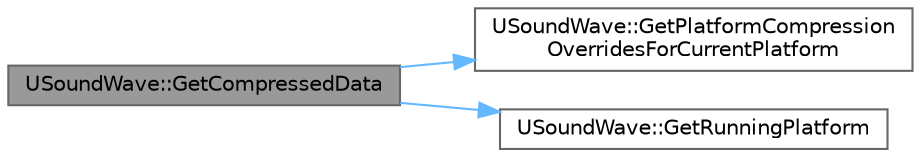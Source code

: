 digraph "USoundWave::GetCompressedData"
{
 // INTERACTIVE_SVG=YES
 // LATEX_PDF_SIZE
  bgcolor="transparent";
  edge [fontname=Helvetica,fontsize=10,labelfontname=Helvetica,labelfontsize=10];
  node [fontname=Helvetica,fontsize=10,shape=box,height=0.2,width=0.4];
  rankdir="LR";
  Node1 [id="Node000001",label="USoundWave::GetCompressedData",height=0.2,width=0.4,color="gray40", fillcolor="grey60", style="filled", fontcolor="black",tooltip="Gets the compressed data from derived data cache for the specified platform Warning,..."];
  Node1 -> Node2 [id="edge1_Node000001_Node000002",color="steelblue1",style="solid",tooltip=" "];
  Node2 [id="Node000002",label="USoundWave::GetPlatformCompression\lOverridesForCurrentPlatform",height=0.2,width=0.4,color="grey40", fillcolor="white", style="filled",URL="$d9/db4/classUSoundWave.html#aca432671a10776f1a1374fd9329f51a9",tooltip="Return the platform compression overrides set for the current platform."];
  Node1 -> Node3 [id="edge2_Node000001_Node000003",color="steelblue1",style="solid",tooltip=" "];
  Node3 [id="Node000003",label="USoundWave::GetRunningPlatform",height=0.2,width=0.4,color="grey40", fillcolor="white", style="filled",URL="$d9/db4/classUSoundWave.html#ab4285bd9033c6b1b0103d36d12fcc279",tooltip="helper function for getting the cached name of the current platform."];
}
